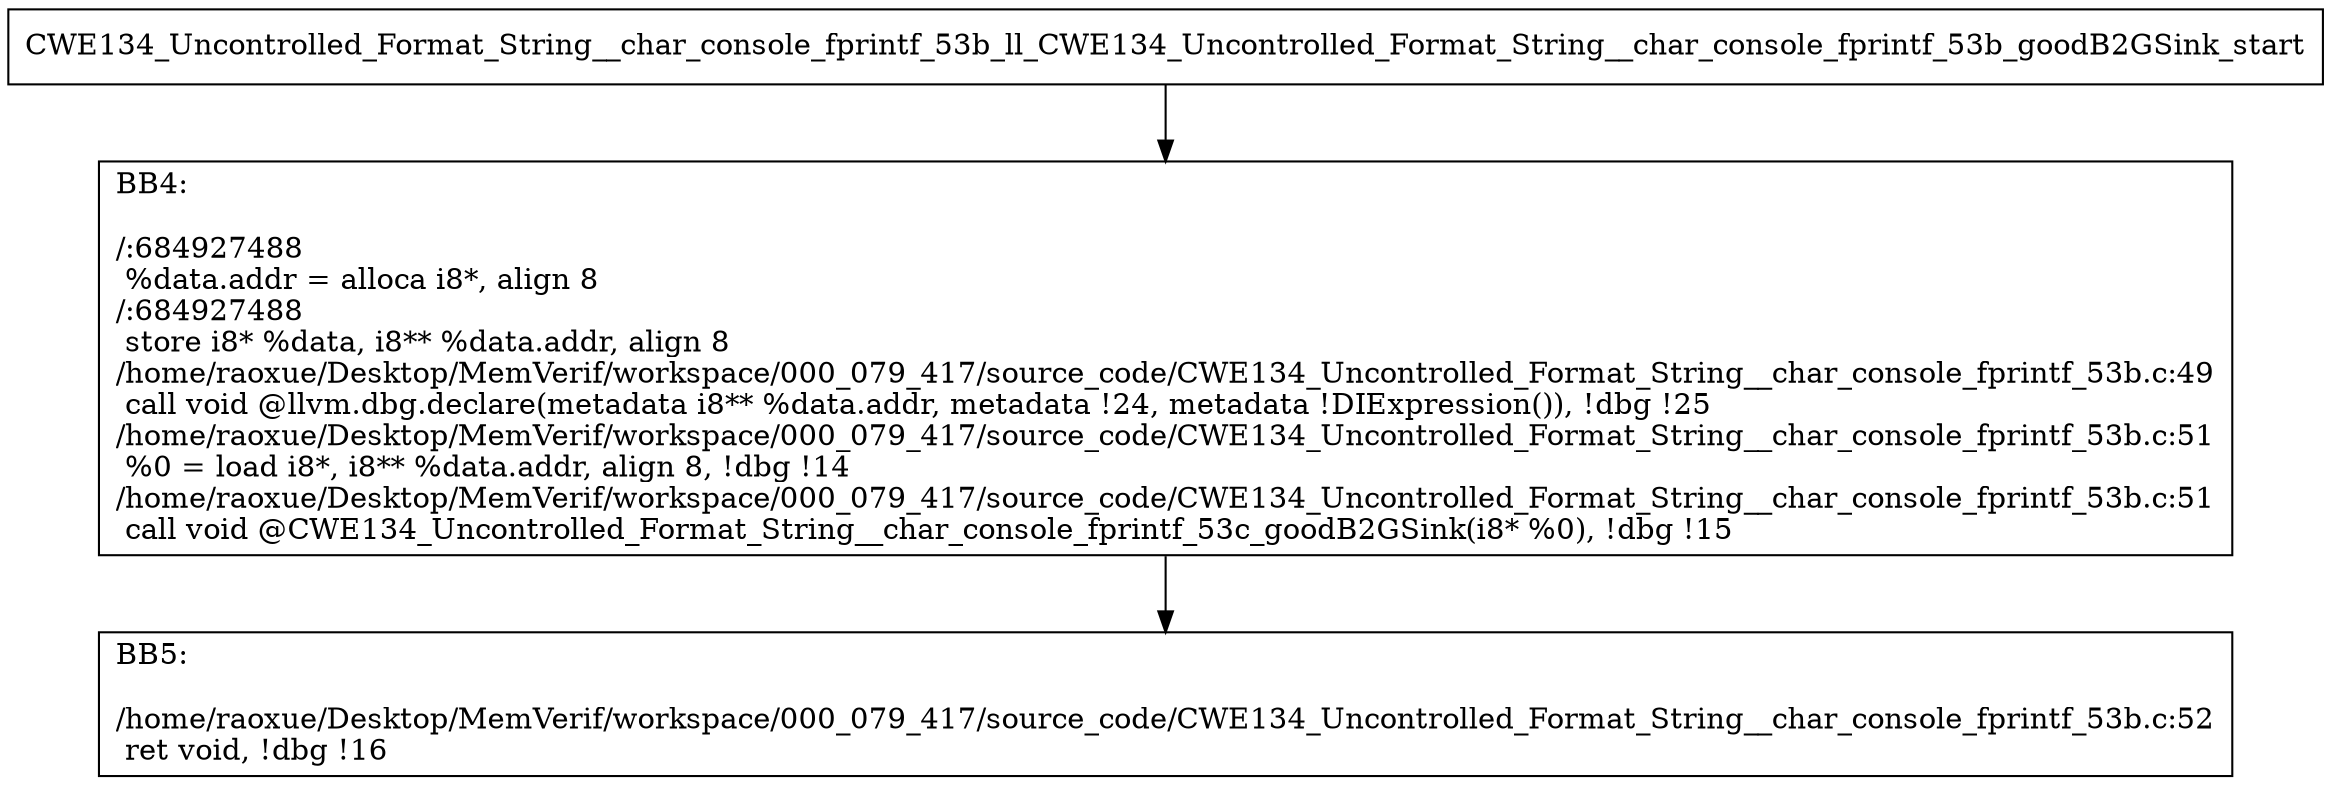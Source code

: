digraph "CFG for'CWE134_Uncontrolled_Format_String__char_console_fprintf_53b_ll_CWE134_Uncontrolled_Format_String__char_console_fprintf_53b_goodB2GSink' function" {
	BBCWE134_Uncontrolled_Format_String__char_console_fprintf_53b_ll_CWE134_Uncontrolled_Format_String__char_console_fprintf_53b_goodB2GSink_start[shape=record,label="{CWE134_Uncontrolled_Format_String__char_console_fprintf_53b_ll_CWE134_Uncontrolled_Format_String__char_console_fprintf_53b_goodB2GSink_start}"];
	BBCWE134_Uncontrolled_Format_String__char_console_fprintf_53b_ll_CWE134_Uncontrolled_Format_String__char_console_fprintf_53b_goodB2GSink_start-> CWE134_Uncontrolled_Format_String__char_console_fprintf_53b_ll_CWE134_Uncontrolled_Format_String__char_console_fprintf_53b_goodB2GSinkBB4;
	CWE134_Uncontrolled_Format_String__char_console_fprintf_53b_ll_CWE134_Uncontrolled_Format_String__char_console_fprintf_53b_goodB2GSinkBB4 [shape=record, label="{BB4:\l\l/:684927488\l
  %data.addr = alloca i8*, align 8\l
/:684927488\l
  store i8* %data, i8** %data.addr, align 8\l
/home/raoxue/Desktop/MemVerif/workspace/000_079_417/source_code/CWE134_Uncontrolled_Format_String__char_console_fprintf_53b.c:49\l
  call void @llvm.dbg.declare(metadata i8** %data.addr, metadata !24, metadata !DIExpression()), !dbg !25\l
/home/raoxue/Desktop/MemVerif/workspace/000_079_417/source_code/CWE134_Uncontrolled_Format_String__char_console_fprintf_53b.c:51\l
  %0 = load i8*, i8** %data.addr, align 8, !dbg !14\l
/home/raoxue/Desktop/MemVerif/workspace/000_079_417/source_code/CWE134_Uncontrolled_Format_String__char_console_fprintf_53b.c:51\l
  call void @CWE134_Uncontrolled_Format_String__char_console_fprintf_53c_goodB2GSink(i8* %0), !dbg !15\l
}"];
	CWE134_Uncontrolled_Format_String__char_console_fprintf_53b_ll_CWE134_Uncontrolled_Format_String__char_console_fprintf_53b_goodB2GSinkBB4-> CWE134_Uncontrolled_Format_String__char_console_fprintf_53b_ll_CWE134_Uncontrolled_Format_String__char_console_fprintf_53b_goodB2GSinkBB5;
	CWE134_Uncontrolled_Format_String__char_console_fprintf_53b_ll_CWE134_Uncontrolled_Format_String__char_console_fprintf_53b_goodB2GSinkBB5 [shape=record, label="{BB5:\l\l/home/raoxue/Desktop/MemVerif/workspace/000_079_417/source_code/CWE134_Uncontrolled_Format_String__char_console_fprintf_53b.c:52\l
  ret void, !dbg !16\l
}"];
}
